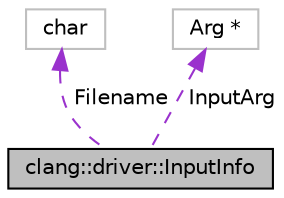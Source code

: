 digraph "clang::driver::InputInfo"
{
 // LATEX_PDF_SIZE
  bgcolor="transparent";
  edge [fontname="Helvetica",fontsize="10",labelfontname="Helvetica",labelfontsize="10"];
  node [fontname="Helvetica",fontsize="10",shape=record];
  Node1 [label="clang::driver::InputInfo",height=0.2,width=0.4,color="black", fillcolor="grey75", style="filled", fontcolor="black",tooltip="InputInfo - Wrapper for information about an input source."];
  Node2 -> Node1 [dir="back",color="darkorchid3",fontsize="10",style="dashed",label=" Filename" ,fontname="Helvetica"];
  Node2 [label="char",height=0.2,width=0.4,color="grey75",tooltip=" "];
  Node3 -> Node1 [dir="back",color="darkorchid3",fontsize="10",style="dashed",label=" InputArg" ,fontname="Helvetica"];
  Node3 [label="Arg *",height=0.2,width=0.4,color="grey75",tooltip=" "];
}
